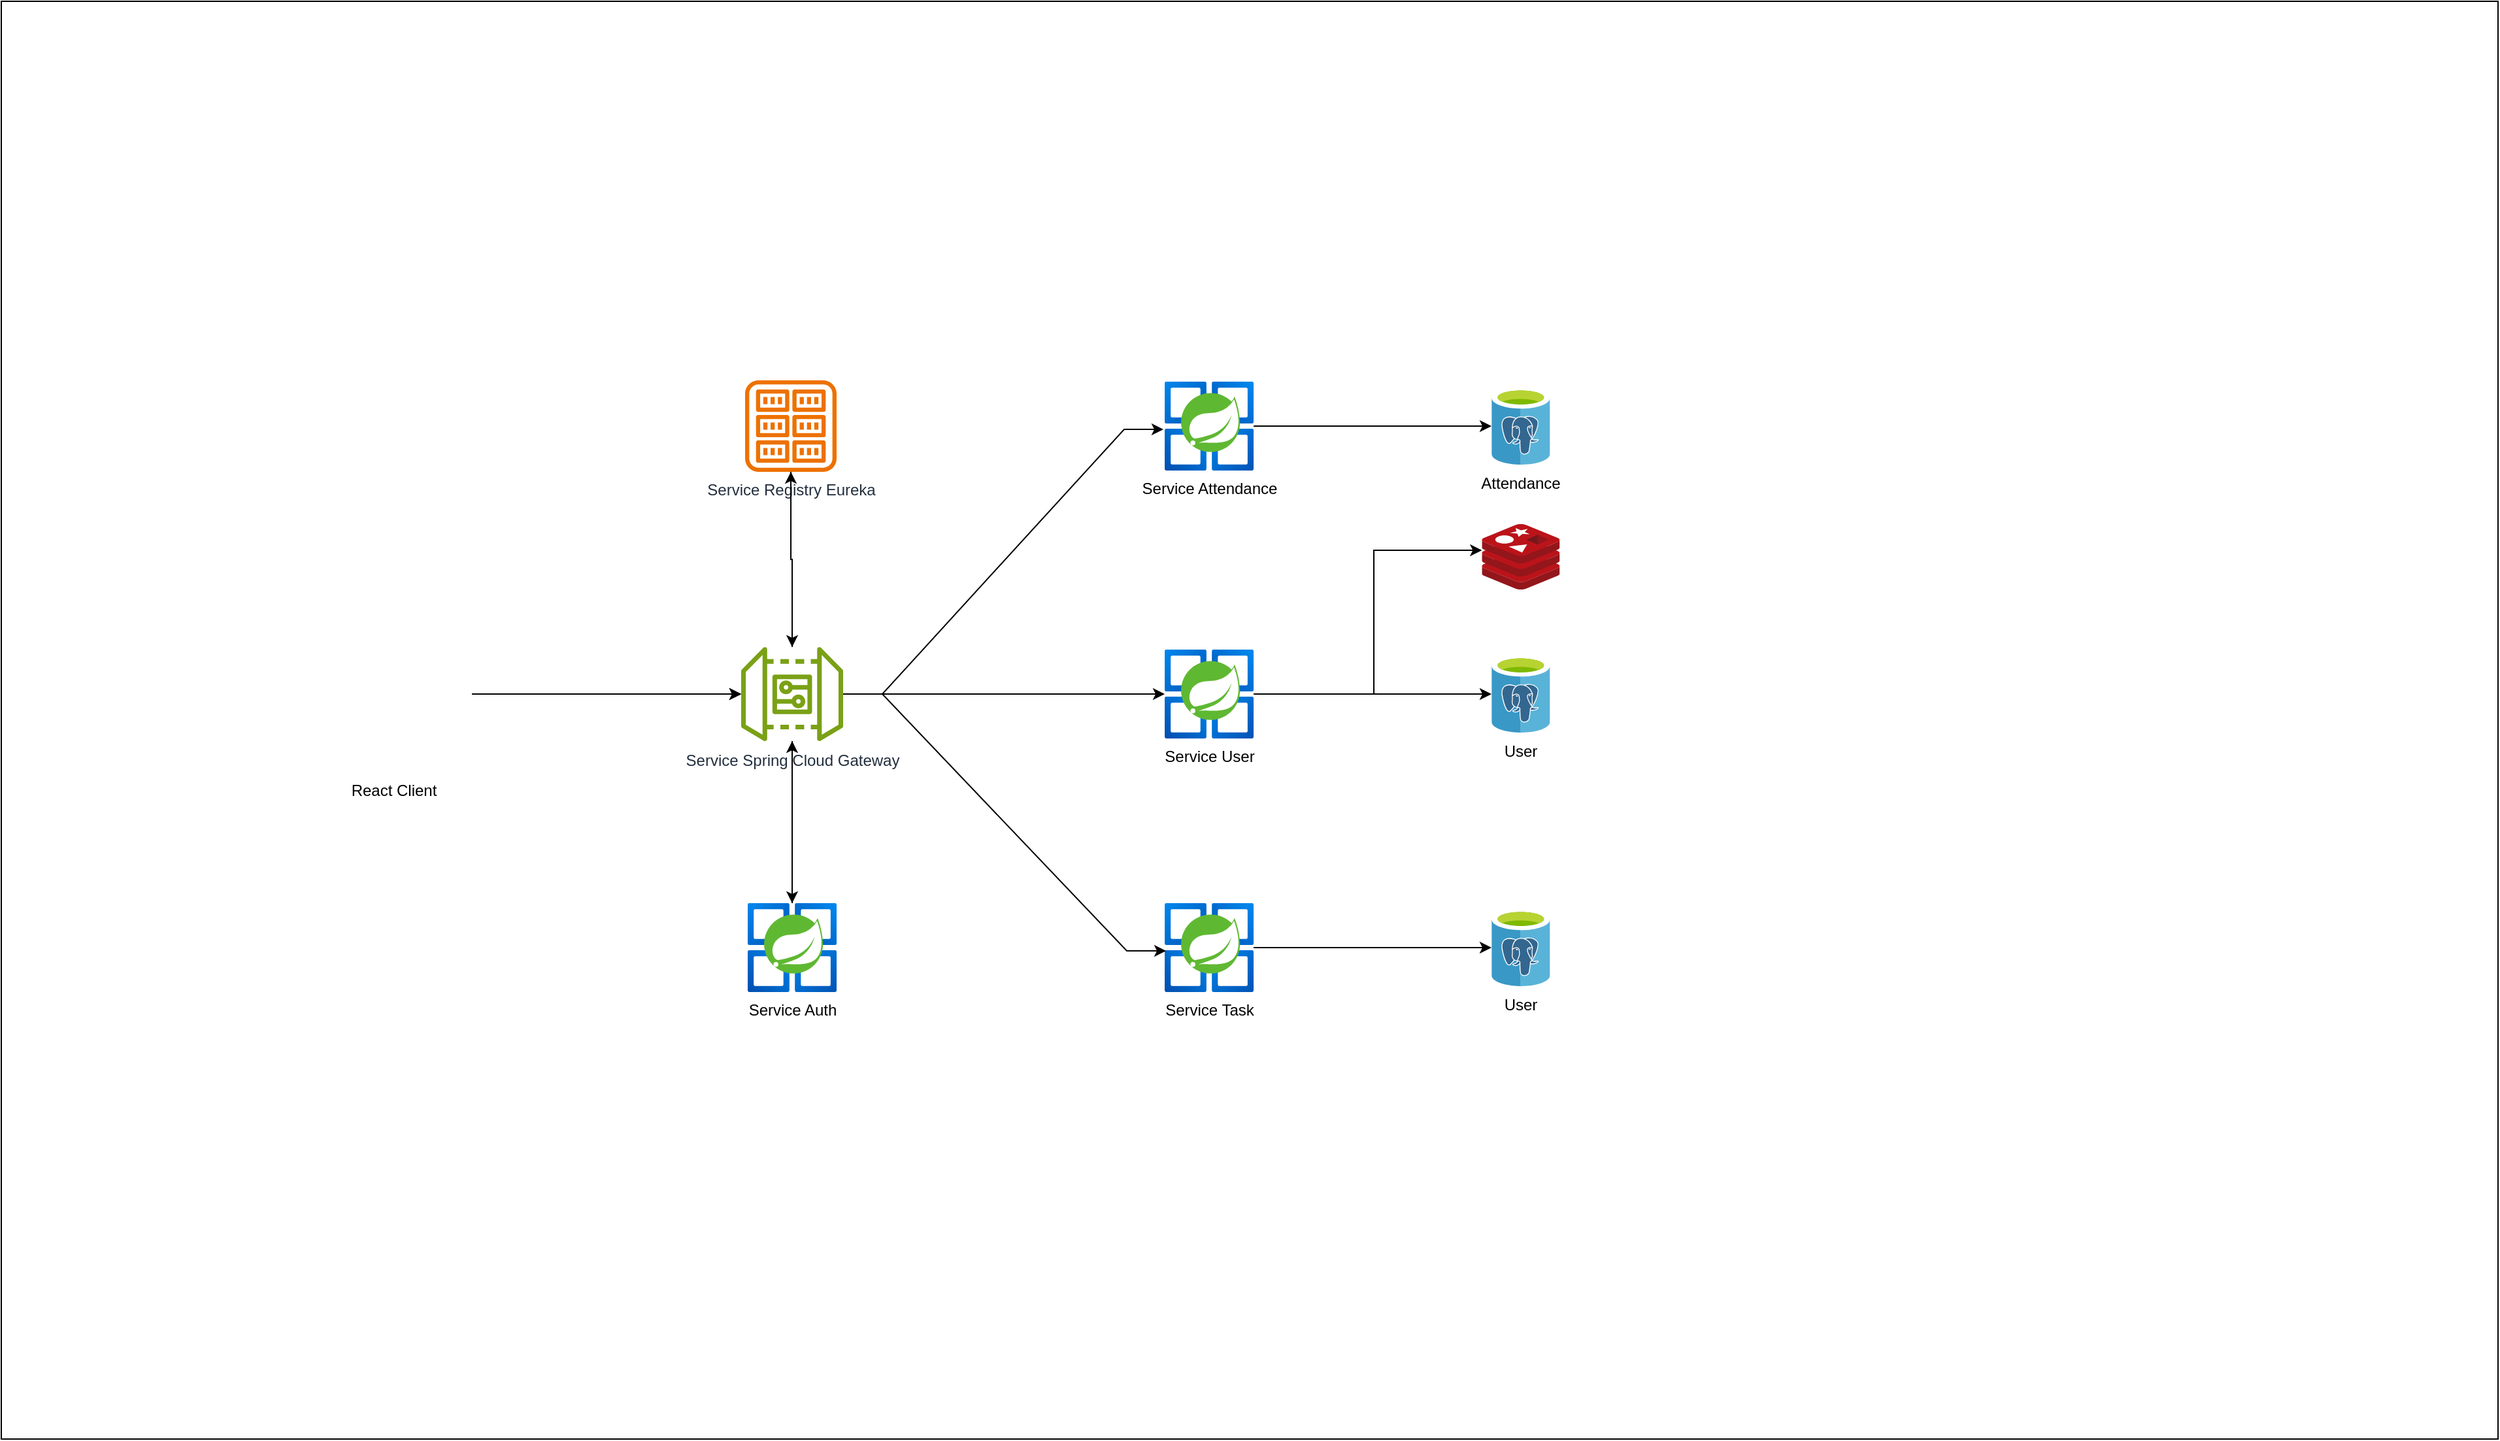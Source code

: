 <mxfile version="24.5.4" type="github">
  <diagram name="Page-1" id="nMNwG6gz0d6LQUTYZvLh">
    <mxGraphModel dx="6294" dy="696" grid="1" gridSize="10" guides="1" tooltips="1" connect="1" arrows="1" fold="1" page="1" pageScale="1" pageWidth="4681" pageHeight="3300" math="0" shadow="0">
      <root>
        <mxCell id="0" />
        <mxCell id="1" parent="0" />
        <mxCell id="9yRi2wLpPt7sHVXWHrIx-3" value="" style="whiteSpace=wrap;html=1;" vertex="1" parent="1">
          <mxGeometry x="-110" y="60" width="1910" height="1100" as="geometry" />
        </mxCell>
        <mxCell id="9yRi2wLpPt7sHVXWHrIx-12" style="edgeStyle=orthogonalEdgeStyle;rounded=0;orthogonalLoop=1;jettySize=auto;html=1;" edge="1" parent="1" source="9yRi2wLpPt7sHVXWHrIx-4" target="9yRi2wLpPt7sHVXWHrIx-9">
          <mxGeometry relative="1" as="geometry" />
        </mxCell>
        <mxCell id="9yRi2wLpPt7sHVXWHrIx-13" style="edgeStyle=orthogonalEdgeStyle;rounded=0;orthogonalLoop=1;jettySize=auto;html=1;" edge="1" parent="1" source="9yRi2wLpPt7sHVXWHrIx-4" target="9yRi2wLpPt7sHVXWHrIx-9">
          <mxGeometry relative="1" as="geometry" />
        </mxCell>
        <mxCell id="9yRi2wLpPt7sHVXWHrIx-19" style="edgeStyle=orthogonalEdgeStyle;rounded=0;orthogonalLoop=1;jettySize=auto;html=1;" edge="1" parent="1" source="9yRi2wLpPt7sHVXWHrIx-4" target="9yRi2wLpPt7sHVXWHrIx-9">
          <mxGeometry relative="1" as="geometry" />
        </mxCell>
        <mxCell id="9yRi2wLpPt7sHVXWHrIx-4" value="React Client&lt;div&gt;&lt;br&gt;&lt;/div&gt;" style="shape=image;html=1;verticalAlign=top;verticalLabelPosition=bottom;labelBackgroundColor=#ffffff;imageAspect=0;aspect=fixed;image=https://cdn1.iconfinder.com/data/icons/unicons-line-vol-5/24/react-128.png" vertex="1" parent="1">
          <mxGeometry x="130" y="530" width="120" height="120" as="geometry" />
        </mxCell>
        <mxCell id="9yRi2wLpPt7sHVXWHrIx-10" style="edgeStyle=orthogonalEdgeStyle;rounded=0;orthogonalLoop=1;jettySize=auto;html=1;" edge="1" parent="1" source="9yRi2wLpPt7sHVXWHrIx-8" target="9yRi2wLpPt7sHVXWHrIx-9">
          <mxGeometry relative="1" as="geometry" />
        </mxCell>
        <mxCell id="9yRi2wLpPt7sHVXWHrIx-8" value="Service Registry Eureka" style="sketch=0;outlineConnect=0;fontColor=#232F3E;gradientColor=none;fillColor=#ED7100;strokeColor=none;dashed=0;verticalLabelPosition=bottom;verticalAlign=top;align=center;html=1;fontSize=12;fontStyle=0;aspect=fixed;pointerEvents=1;shape=mxgraph.aws4.registry;" vertex="1" parent="1">
          <mxGeometry x="459" y="350" width="70" height="70" as="geometry" />
        </mxCell>
        <mxCell id="9yRi2wLpPt7sHVXWHrIx-11" style="edgeStyle=orthogonalEdgeStyle;rounded=0;orthogonalLoop=1;jettySize=auto;html=1;" edge="1" parent="1" source="9yRi2wLpPt7sHVXWHrIx-9" target="9yRi2wLpPt7sHVXWHrIx-8">
          <mxGeometry relative="1" as="geometry" />
        </mxCell>
        <mxCell id="9yRi2wLpPt7sHVXWHrIx-46" style="edgeStyle=orthogonalEdgeStyle;rounded=0;orthogonalLoop=1;jettySize=auto;html=1;" edge="1" parent="1" source="9yRi2wLpPt7sHVXWHrIx-9" target="9yRi2wLpPt7sHVXWHrIx-20">
          <mxGeometry relative="1" as="geometry" />
        </mxCell>
        <mxCell id="9yRi2wLpPt7sHVXWHrIx-48" style="edgeStyle=orthogonalEdgeStyle;rounded=0;orthogonalLoop=1;jettySize=auto;html=1;" edge="1" parent="1" source="9yRi2wLpPt7sHVXWHrIx-9" target="9yRi2wLpPt7sHVXWHrIx-22">
          <mxGeometry relative="1" as="geometry" />
        </mxCell>
        <mxCell id="9yRi2wLpPt7sHVXWHrIx-9" value="Service Spring Cloud Gateway&lt;div&gt;&lt;br&gt;&lt;/div&gt;" style="sketch=0;outlineConnect=0;fontColor=#232F3E;gradientColor=none;fillColor=#7AA116;strokeColor=none;dashed=0;verticalLabelPosition=bottom;verticalAlign=top;align=center;html=1;fontSize=12;fontStyle=0;aspect=fixed;pointerEvents=1;shape=mxgraph.aws4.iot_device_gateway;" vertex="1" parent="1">
          <mxGeometry x="456" y="553.5" width="78" height="73" as="geometry" />
        </mxCell>
        <mxCell id="9yRi2wLpPt7sHVXWHrIx-45" style="edgeStyle=orthogonalEdgeStyle;rounded=0;orthogonalLoop=1;jettySize=auto;html=1;" edge="1" parent="1" source="9yRi2wLpPt7sHVXWHrIx-20" target="9yRi2wLpPt7sHVXWHrIx-9">
          <mxGeometry relative="1" as="geometry" />
        </mxCell>
        <mxCell id="9yRi2wLpPt7sHVXWHrIx-20" value="Service Auth&lt;div&gt;&lt;br&gt;&lt;/div&gt;" style="image;aspect=fixed;html=1;points=[];align=center;fontSize=12;image=img/lib/azure2/compute/Azure_Spring_Cloud.svg;" vertex="1" parent="1">
          <mxGeometry x="461" y="750" width="68" height="68" as="geometry" />
        </mxCell>
        <mxCell id="9yRi2wLpPt7sHVXWHrIx-40" style="edgeStyle=orthogonalEdgeStyle;rounded=0;orthogonalLoop=1;jettySize=auto;html=1;" edge="1" parent="1" source="9yRi2wLpPt7sHVXWHrIx-22" target="9yRi2wLpPt7sHVXWHrIx-38">
          <mxGeometry relative="1" as="geometry">
            <Array as="points">
              <mxPoint x="940" y="590" />
              <mxPoint x="940" y="480" />
            </Array>
          </mxGeometry>
        </mxCell>
        <mxCell id="9yRi2wLpPt7sHVXWHrIx-47" style="edgeStyle=orthogonalEdgeStyle;rounded=0;orthogonalLoop=1;jettySize=auto;html=1;" edge="1" parent="1" source="9yRi2wLpPt7sHVXWHrIx-22" target="9yRi2wLpPt7sHVXWHrIx-23">
          <mxGeometry relative="1" as="geometry" />
        </mxCell>
        <mxCell id="9yRi2wLpPt7sHVXWHrIx-22" value="Service User&lt;div&gt;&lt;br&gt;&lt;/div&gt;" style="image;aspect=fixed;html=1;points=[];align=center;fontSize=12;image=img/lib/azure2/compute/Azure_Spring_Cloud.svg;" vertex="1" parent="1">
          <mxGeometry x="780" y="556" width="68" height="68" as="geometry" />
        </mxCell>
        <mxCell id="9yRi2wLpPt7sHVXWHrIx-23" value="User" style="image;sketch=0;aspect=fixed;html=1;points=[];align=center;fontSize=12;image=img/lib/mscae/Azure_Database_for_PostgreSQL_servers.svg;" vertex="1" parent="1">
          <mxGeometry x="1030" y="560.5" width="44.84" height="59" as="geometry" />
        </mxCell>
        <mxCell id="9yRi2wLpPt7sHVXWHrIx-38" value="" style="image;sketch=0;aspect=fixed;html=1;points=[];align=center;fontSize=12;image=img/lib/mscae/Cache_Redis_Product.svg;" vertex="1" parent="1">
          <mxGeometry x="1022.66" y="460" width="59.52" height="50" as="geometry" />
        </mxCell>
        <mxCell id="9yRi2wLpPt7sHVXWHrIx-57" style="edgeStyle=orthogonalEdgeStyle;rounded=0;orthogonalLoop=1;jettySize=auto;html=1;" edge="1" parent="1" source="9yRi2wLpPt7sHVXWHrIx-49" target="9yRi2wLpPt7sHVXWHrIx-50">
          <mxGeometry relative="1" as="geometry" />
        </mxCell>
        <mxCell id="9yRi2wLpPt7sHVXWHrIx-49" value="Service Task" style="image;aspect=fixed;html=1;points=[];align=center;fontSize=12;image=img/lib/azure2/compute/Azure_Spring_Cloud.svg;" vertex="1" parent="1">
          <mxGeometry x="780" y="750" width="68" height="68" as="geometry" />
        </mxCell>
        <mxCell id="9yRi2wLpPt7sHVXWHrIx-50" value="User" style="image;sketch=0;aspect=fixed;html=1;points=[];align=center;fontSize=12;image=img/lib/mscae/Azure_Database_for_PostgreSQL_servers.svg;" vertex="1" parent="1">
          <mxGeometry x="1030" y="754.5" width="44.84" height="59" as="geometry" />
        </mxCell>
        <mxCell id="9yRi2wLpPt7sHVXWHrIx-53" style="edgeStyle=orthogonalEdgeStyle;rounded=0;orthogonalLoop=1;jettySize=auto;html=1;" edge="1" parent="1" source="9yRi2wLpPt7sHVXWHrIx-51" target="9yRi2wLpPt7sHVXWHrIx-52">
          <mxGeometry relative="1" as="geometry" />
        </mxCell>
        <mxCell id="9yRi2wLpPt7sHVXWHrIx-51" value="Service Attendance&lt;div&gt;&lt;div&gt;&lt;br&gt;&lt;/div&gt;&lt;/div&gt;" style="image;aspect=fixed;html=1;points=[];align=center;fontSize=12;image=img/lib/azure2/compute/Azure_Spring_Cloud.svg;" vertex="1" parent="1">
          <mxGeometry x="780" y="351" width="68" height="68" as="geometry" />
        </mxCell>
        <mxCell id="9yRi2wLpPt7sHVXWHrIx-52" value="Attendance" style="image;sketch=0;aspect=fixed;html=1;points=[];align=center;fontSize=12;image=img/lib/mscae/Azure_Database_for_PostgreSQL_servers.svg;" vertex="1" parent="1">
          <mxGeometry x="1030" y="355.5" width="44.84" height="59" as="geometry" />
        </mxCell>
        <mxCell id="9yRi2wLpPt7sHVXWHrIx-54" style="edgeStyle=entityRelationEdgeStyle;rounded=0;orthogonalLoop=1;jettySize=auto;html=1;entryX=-0.015;entryY=0.537;entryDx=0;entryDy=0;entryPerimeter=0;" edge="1" parent="1" source="9yRi2wLpPt7sHVXWHrIx-9" target="9yRi2wLpPt7sHVXWHrIx-51">
          <mxGeometry relative="1" as="geometry" />
        </mxCell>
        <mxCell id="9yRi2wLpPt7sHVXWHrIx-56" style="edgeStyle=entityRelationEdgeStyle;rounded=0;orthogonalLoop=1;jettySize=auto;html=1;entryX=0.015;entryY=0.537;entryDx=0;entryDy=0;entryPerimeter=0;" edge="1" parent="1" source="9yRi2wLpPt7sHVXWHrIx-9" target="9yRi2wLpPt7sHVXWHrIx-49">
          <mxGeometry relative="1" as="geometry" />
        </mxCell>
      </root>
    </mxGraphModel>
  </diagram>
</mxfile>
